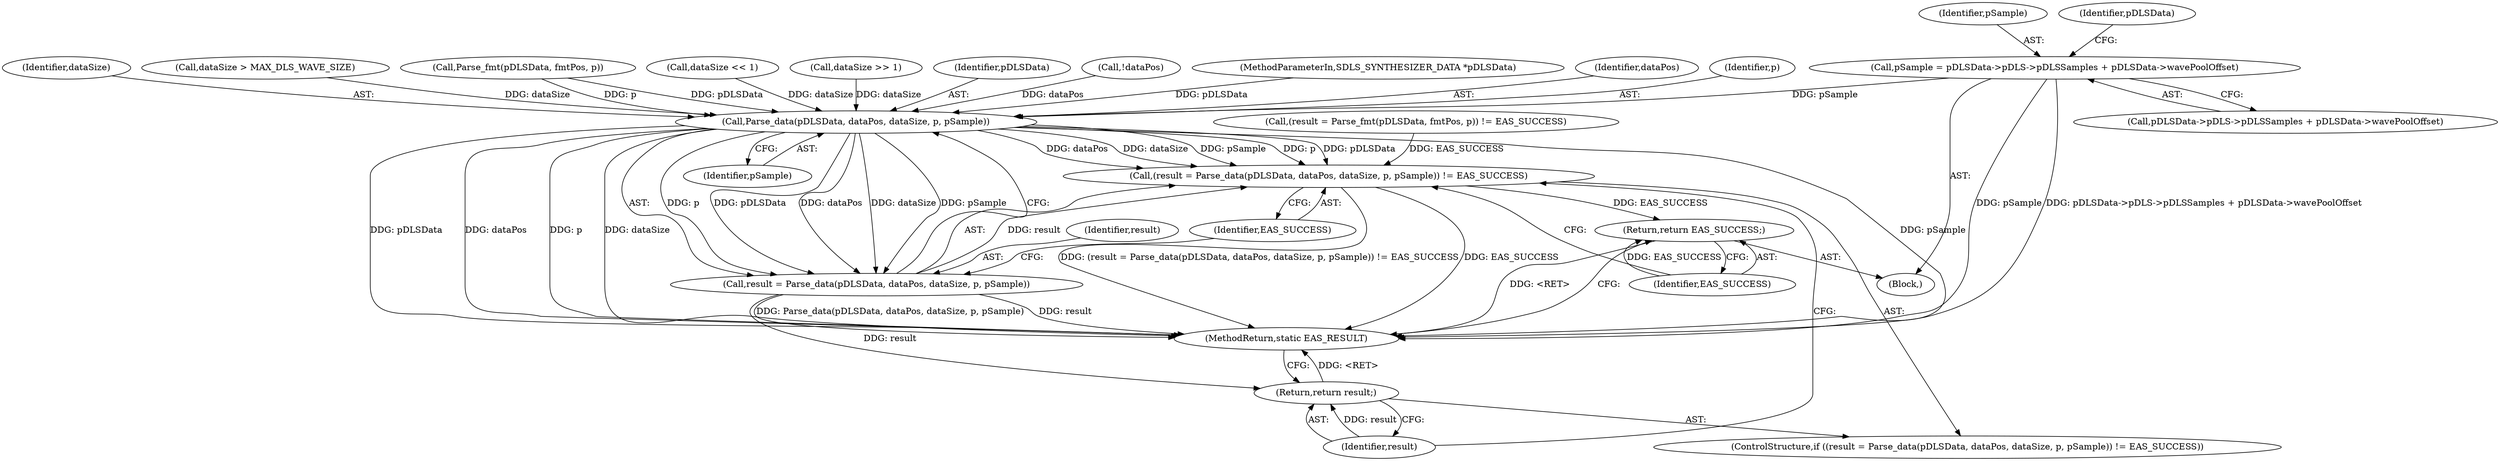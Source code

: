 digraph "0_Android_e999f077f6ef59d20282f1e04786816a31fb8be6@integer" {
"1000411" [label="(Call,pSample = pDLSData->pDLS->pDLSSamples + pDLSData->wavePoolOffset)"];
"1000467" [label="(Call,Parse_data(pDLSData, dataPos, dataSize, p, pSample))"];
"1000464" [label="(Call,(result = Parse_data(pDLSData, dataPos, dataSize, p, pSample)) != EAS_SUCCESS)"];
"1000476" [label="(Return,return EAS_SUCCESS;)"];
"1000465" [label="(Call,result = Parse_data(pDLSData, dataPos, dataSize, p, pSample))"];
"1000474" [label="(Return,return result;)"];
"1000465" [label="(Call,result = Parse_data(pDLSData, dataPos, dataSize, p, pSample))"];
"1000468" [label="(Identifier,pDLSData)"];
"1000314" [label="(Call,!dataPos)"];
"1000412" [label="(Identifier,pSample)"];
"1000466" [label="(Identifier,result)"];
"1000472" [label="(Identifier,pSample)"];
"1000478" [label="(MethodReturn,static EAS_RESULT)"];
"1000464" [label="(Call,(result = Parse_data(pDLSData, dataPos, dataSize, p, pSample)) != EAS_SUCCESS)"];
"1000467" [label="(Call,Parse_data(pDLSData, dataPos, dataSize, p, pSample))"];
"1000411" [label="(Call,pSample = pDLSData->pDLS->pDLSSamples + pDLSData->wavePoolOffset)"];
"1000124" [label="(MethodParameterIn,SDLS_SYNTHESIZER_DATA *pDLSData)"];
"1000469" [label="(Identifier,dataPos)"];
"1000471" [label="(Identifier,p)"];
"1000475" [label="(Identifier,result)"];
"1000413" [label="(Call,pDLSData->pDLS->pDLSSamples + pDLSData->wavePoolOffset)"];
"1000470" [label="(Identifier,dataSize)"];
"1000473" [label="(Identifier,EAS_SUCCESS)"];
"1000463" [label="(ControlStructure,if ((result = Parse_data(pDLSData, dataPos, dataSize, p, pSample)) != EAS_SUCCESS))"];
"1000127" [label="(Block,)"];
"1000474" [label="(Return,return result;)"];
"1000256" [label="(Call,dataSize > MAX_DLS_WAVE_SIZE)"];
"1000338" [label="(Call,Parse_fmt(pDLSData, fmtPos, p))"];
"1000335" [label="(Call,(result = Parse_fmt(pDLSData, fmtPos, p)) != EAS_SUCCESS)"];
"1000476" [label="(Return,return EAS_SUCCESS;)"];
"1000477" [label="(Identifier,EAS_SUCCESS)"];
"1000385" [label="(Call,dataSize << 1)"];
"1000426" [label="(Identifier,pDLSData)"];
"1000362" [label="(Call,dataSize >> 1)"];
"1000411" -> "1000127"  [label="AST: "];
"1000411" -> "1000413"  [label="CFG: "];
"1000412" -> "1000411"  [label="AST: "];
"1000413" -> "1000411"  [label="AST: "];
"1000426" -> "1000411"  [label="CFG: "];
"1000411" -> "1000478"  [label="DDG: pSample"];
"1000411" -> "1000478"  [label="DDG: pDLSData->pDLS->pDLSSamples + pDLSData->wavePoolOffset"];
"1000411" -> "1000467"  [label="DDG: pSample"];
"1000467" -> "1000465"  [label="AST: "];
"1000467" -> "1000472"  [label="CFG: "];
"1000468" -> "1000467"  [label="AST: "];
"1000469" -> "1000467"  [label="AST: "];
"1000470" -> "1000467"  [label="AST: "];
"1000471" -> "1000467"  [label="AST: "];
"1000472" -> "1000467"  [label="AST: "];
"1000465" -> "1000467"  [label="CFG: "];
"1000467" -> "1000478"  [label="DDG: pSample"];
"1000467" -> "1000478"  [label="DDG: pDLSData"];
"1000467" -> "1000478"  [label="DDG: dataPos"];
"1000467" -> "1000478"  [label="DDG: p"];
"1000467" -> "1000478"  [label="DDG: dataSize"];
"1000467" -> "1000464"  [label="DDG: p"];
"1000467" -> "1000464"  [label="DDG: pDLSData"];
"1000467" -> "1000464"  [label="DDG: dataPos"];
"1000467" -> "1000464"  [label="DDG: dataSize"];
"1000467" -> "1000464"  [label="DDG: pSample"];
"1000467" -> "1000465"  [label="DDG: p"];
"1000467" -> "1000465"  [label="DDG: pDLSData"];
"1000467" -> "1000465"  [label="DDG: dataPos"];
"1000467" -> "1000465"  [label="DDG: dataSize"];
"1000467" -> "1000465"  [label="DDG: pSample"];
"1000338" -> "1000467"  [label="DDG: pDLSData"];
"1000338" -> "1000467"  [label="DDG: p"];
"1000124" -> "1000467"  [label="DDG: pDLSData"];
"1000314" -> "1000467"  [label="DDG: dataPos"];
"1000385" -> "1000467"  [label="DDG: dataSize"];
"1000362" -> "1000467"  [label="DDG: dataSize"];
"1000256" -> "1000467"  [label="DDG: dataSize"];
"1000464" -> "1000463"  [label="AST: "];
"1000464" -> "1000473"  [label="CFG: "];
"1000465" -> "1000464"  [label="AST: "];
"1000473" -> "1000464"  [label="AST: "];
"1000475" -> "1000464"  [label="CFG: "];
"1000477" -> "1000464"  [label="CFG: "];
"1000464" -> "1000478"  [label="DDG: (result = Parse_data(pDLSData, dataPos, dataSize, p, pSample)) != EAS_SUCCESS"];
"1000464" -> "1000478"  [label="DDG: EAS_SUCCESS"];
"1000465" -> "1000464"  [label="DDG: result"];
"1000335" -> "1000464"  [label="DDG: EAS_SUCCESS"];
"1000464" -> "1000476"  [label="DDG: EAS_SUCCESS"];
"1000476" -> "1000127"  [label="AST: "];
"1000476" -> "1000477"  [label="CFG: "];
"1000477" -> "1000476"  [label="AST: "];
"1000478" -> "1000476"  [label="CFG: "];
"1000476" -> "1000478"  [label="DDG: <RET>"];
"1000477" -> "1000476"  [label="DDG: EAS_SUCCESS"];
"1000466" -> "1000465"  [label="AST: "];
"1000473" -> "1000465"  [label="CFG: "];
"1000465" -> "1000478"  [label="DDG: Parse_data(pDLSData, dataPos, dataSize, p, pSample)"];
"1000465" -> "1000478"  [label="DDG: result"];
"1000465" -> "1000474"  [label="DDG: result"];
"1000474" -> "1000463"  [label="AST: "];
"1000474" -> "1000475"  [label="CFG: "];
"1000475" -> "1000474"  [label="AST: "];
"1000478" -> "1000474"  [label="CFG: "];
"1000474" -> "1000478"  [label="DDG: <RET>"];
"1000475" -> "1000474"  [label="DDG: result"];
}
